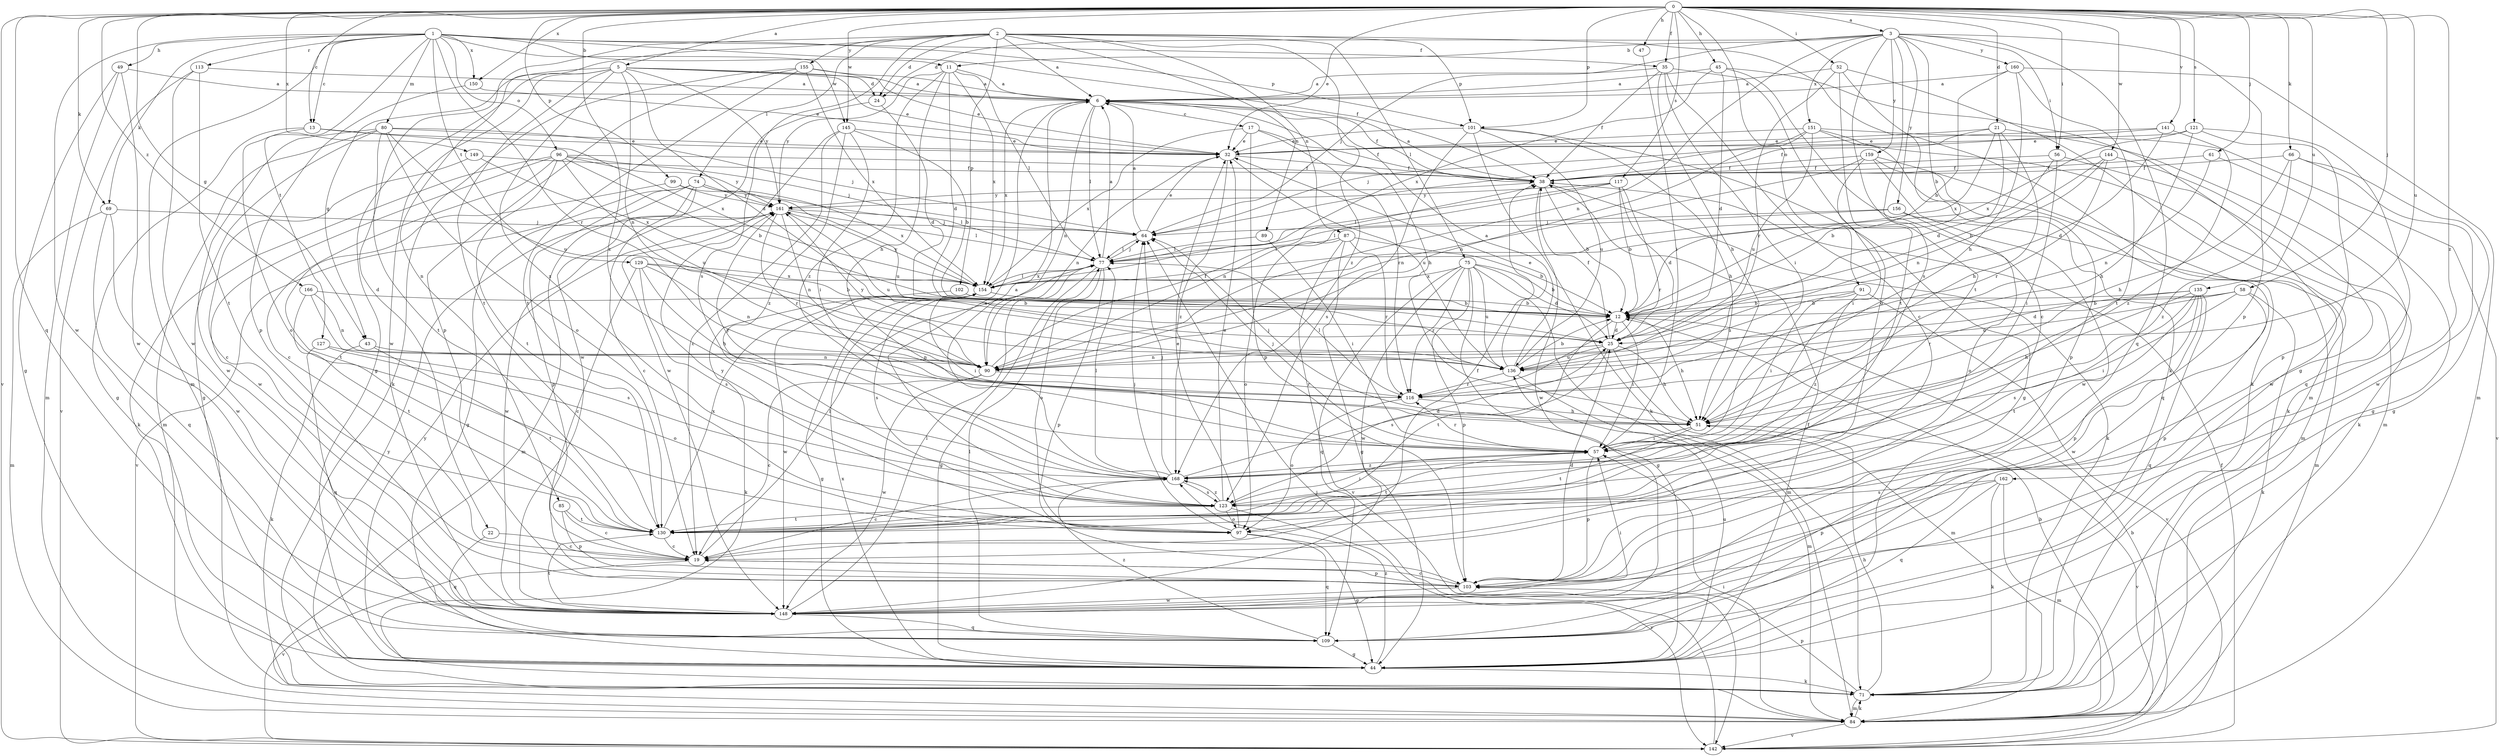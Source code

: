 strict digraph  {
0;
1;
2;
3;
5;
6;
11;
12;
13;
17;
19;
21;
22;
24;
25;
32;
35;
38;
43;
44;
45;
47;
49;
51;
52;
56;
57;
58;
61;
64;
66;
69;
71;
74;
75;
77;
80;
84;
85;
87;
89;
90;
91;
96;
97;
99;
101;
102;
103;
109;
113;
116;
117;
121;
123;
127;
129;
130;
135;
136;
141;
142;
144;
145;
148;
149;
150;
151;
154;
155;
156;
159;
160;
161;
162;
166;
168;
0 -> 3  [label=a];
0 -> 5  [label=a];
0 -> 13  [label=c];
0 -> 21  [label=d];
0 -> 32  [label=e];
0 -> 35  [label=f];
0 -> 43  [label=g];
0 -> 45  [label=h];
0 -> 47  [label=h];
0 -> 52  [label=i];
0 -> 56  [label=i];
0 -> 58  [label=j];
0 -> 61  [label=j];
0 -> 66  [label=k];
0 -> 69  [label=k];
0 -> 91  [label=o];
0 -> 99  [label=p];
0 -> 101  [label=p];
0 -> 109  [label=q];
0 -> 117  [label=s];
0 -> 121  [label=s];
0 -> 135  [label=u];
0 -> 136  [label=u];
0 -> 141  [label=v];
0 -> 142  [label=v];
0 -> 144  [label=w];
0 -> 145  [label=w];
0 -> 149  [label=x];
0 -> 150  [label=x];
0 -> 162  [label=z];
0 -> 166  [label=z];
0 -> 168  [label=z];
1 -> 11  [label=b];
1 -> 13  [label=c];
1 -> 35  [label=f];
1 -> 38  [label=f];
1 -> 49  [label=h];
1 -> 69  [label=k];
1 -> 80  [label=m];
1 -> 84  [label=m];
1 -> 96  [label=o];
1 -> 101  [label=p];
1 -> 113  [label=r];
1 -> 116  [label=r];
1 -> 127  [label=t];
1 -> 129  [label=t];
1 -> 145  [label=w];
1 -> 148  [label=w];
1 -> 150  [label=x];
2 -> 6  [label=a];
2 -> 22  [label=d];
2 -> 24  [label=d];
2 -> 71  [label=k];
2 -> 74  [label=l];
2 -> 75  [label=l];
2 -> 85  [label=n];
2 -> 87  [label=n];
2 -> 89  [label=n];
2 -> 101  [label=p];
2 -> 102  [label=p];
2 -> 123  [label=s];
2 -> 155  [label=y];
2 -> 168  [label=z];
3 -> 11  [label=b];
3 -> 12  [label=b];
3 -> 24  [label=d];
3 -> 56  [label=i];
3 -> 64  [label=j];
3 -> 90  [label=n];
3 -> 103  [label=p];
3 -> 109  [label=q];
3 -> 123  [label=s];
3 -> 130  [label=t];
3 -> 151  [label=x];
3 -> 156  [label=y];
3 -> 159  [label=y];
3 -> 160  [label=y];
5 -> 6  [label=a];
5 -> 24  [label=d];
5 -> 25  [label=d];
5 -> 32  [label=e];
5 -> 43  [label=g];
5 -> 44  [label=g];
5 -> 90  [label=n];
5 -> 130  [label=t];
5 -> 148  [label=w];
5 -> 161  [label=y];
5 -> 168  [label=z];
6 -> 17  [label=c];
6 -> 38  [label=f];
6 -> 51  [label=h];
6 -> 77  [label=l];
6 -> 90  [label=n];
6 -> 123  [label=s];
6 -> 154  [label=x];
11 -> 6  [label=a];
11 -> 25  [label=d];
11 -> 51  [label=h];
11 -> 77  [label=l];
11 -> 154  [label=x];
11 -> 161  [label=y];
11 -> 168  [label=z];
12 -> 25  [label=d];
12 -> 51  [label=h];
12 -> 57  [label=i];
12 -> 130  [label=t];
13 -> 32  [label=e];
13 -> 44  [label=g];
13 -> 97  [label=o];
13 -> 154  [label=x];
17 -> 32  [label=e];
17 -> 38  [label=f];
17 -> 103  [label=p];
17 -> 116  [label=r];
17 -> 154  [label=x];
19 -> 38  [label=f];
19 -> 77  [label=l];
19 -> 103  [label=p];
19 -> 142  [label=v];
21 -> 25  [label=d];
21 -> 32  [label=e];
21 -> 51  [label=h];
21 -> 64  [label=j];
21 -> 71  [label=k];
21 -> 154  [label=x];
22 -> 19  [label=c];
22 -> 109  [label=q];
24 -> 25  [label=d];
24 -> 148  [label=w];
25 -> 38  [label=f];
25 -> 51  [label=h];
25 -> 84  [label=m];
25 -> 90  [label=n];
25 -> 123  [label=s];
25 -> 136  [label=u];
32 -> 38  [label=f];
32 -> 90  [label=n];
32 -> 136  [label=u];
32 -> 168  [label=z];
35 -> 6  [label=a];
35 -> 19  [label=c];
35 -> 38  [label=f];
35 -> 51  [label=h];
35 -> 57  [label=i];
35 -> 97  [label=o];
38 -> 6  [label=a];
38 -> 12  [label=b];
38 -> 71  [label=k];
38 -> 148  [label=w];
38 -> 161  [label=y];
43 -> 71  [label=k];
43 -> 90  [label=n];
43 -> 130  [label=t];
44 -> 38  [label=f];
44 -> 71  [label=k];
44 -> 136  [label=u];
44 -> 154  [label=x];
44 -> 161  [label=y];
44 -> 168  [label=z];
45 -> 6  [label=a];
45 -> 19  [label=c];
45 -> 25  [label=d];
45 -> 44  [label=g];
45 -> 154  [label=x];
47 -> 57  [label=i];
49 -> 6  [label=a];
49 -> 44  [label=g];
49 -> 84  [label=m];
49 -> 148  [label=w];
51 -> 57  [label=i];
51 -> 64  [label=j];
51 -> 130  [label=t];
51 -> 142  [label=v];
52 -> 6  [label=a];
52 -> 71  [label=k];
52 -> 84  [label=m];
52 -> 116  [label=r];
52 -> 130  [label=t];
56 -> 12  [label=b];
56 -> 38  [label=f];
56 -> 57  [label=i];
56 -> 71  [label=k];
57 -> 64  [label=j];
57 -> 103  [label=p];
57 -> 116  [label=r];
57 -> 130  [label=t];
57 -> 161  [label=y];
57 -> 168  [label=z];
58 -> 12  [label=b];
58 -> 25  [label=d];
58 -> 57  [label=i];
58 -> 71  [label=k];
58 -> 103  [label=p];
58 -> 136  [label=u];
61 -> 38  [label=f];
61 -> 44  [label=g];
61 -> 90  [label=n];
64 -> 6  [label=a];
64 -> 32  [label=e];
64 -> 77  [label=l];
66 -> 38  [label=f];
66 -> 44  [label=g];
66 -> 51  [label=h];
66 -> 148  [label=w];
66 -> 168  [label=z];
69 -> 64  [label=j];
69 -> 84  [label=m];
69 -> 109  [label=q];
69 -> 148  [label=w];
71 -> 51  [label=h];
71 -> 84  [label=m];
71 -> 103  [label=p];
71 -> 161  [label=y];
74 -> 19  [label=c];
74 -> 44  [label=g];
74 -> 84  [label=m];
74 -> 103  [label=p];
74 -> 136  [label=u];
74 -> 142  [label=v];
74 -> 154  [label=x];
74 -> 161  [label=y];
75 -> 12  [label=b];
75 -> 25  [label=d];
75 -> 44  [label=g];
75 -> 84  [label=m];
75 -> 103  [label=p];
75 -> 109  [label=q];
75 -> 116  [label=r];
75 -> 136  [label=u];
75 -> 148  [label=w];
75 -> 154  [label=x];
77 -> 6  [label=a];
77 -> 44  [label=g];
77 -> 64  [label=j];
77 -> 97  [label=o];
77 -> 103  [label=p];
77 -> 154  [label=x];
80 -> 32  [label=e];
80 -> 44  [label=g];
80 -> 64  [label=j];
80 -> 84  [label=m];
80 -> 97  [label=o];
80 -> 130  [label=t];
80 -> 136  [label=u];
80 -> 148  [label=w];
84 -> 12  [label=b];
84 -> 57  [label=i];
84 -> 71  [label=k];
84 -> 142  [label=v];
85 -> 19  [label=c];
85 -> 103  [label=p];
85 -> 130  [label=t];
87 -> 12  [label=b];
87 -> 44  [label=g];
87 -> 77  [label=l];
87 -> 97  [label=o];
87 -> 116  [label=r];
87 -> 142  [label=v];
89 -> 57  [label=i];
89 -> 77  [label=l];
90 -> 19  [label=c];
90 -> 38  [label=f];
90 -> 116  [label=r];
90 -> 148  [label=w];
90 -> 161  [label=y];
91 -> 12  [label=b];
91 -> 57  [label=i];
91 -> 136  [label=u];
91 -> 142  [label=v];
91 -> 168  [label=z];
96 -> 12  [label=b];
96 -> 19  [label=c];
96 -> 38  [label=f];
96 -> 64  [label=j];
96 -> 71  [label=k];
96 -> 130  [label=t];
96 -> 136  [label=u];
96 -> 148  [label=w];
96 -> 161  [label=y];
97 -> 32  [label=e];
97 -> 44  [label=g];
97 -> 64  [label=j];
97 -> 109  [label=q];
97 -> 161  [label=y];
99 -> 77  [label=l];
99 -> 130  [label=t];
99 -> 161  [label=y];
101 -> 32  [label=e];
101 -> 44  [label=g];
101 -> 51  [label=h];
101 -> 71  [label=k];
101 -> 123  [label=s];
101 -> 136  [label=u];
102 -> 12  [label=b];
102 -> 71  [label=k];
103 -> 19  [label=c];
103 -> 25  [label=d];
103 -> 148  [label=w];
109 -> 44  [label=g];
109 -> 77  [label=l];
109 -> 168  [label=z];
113 -> 6  [label=a];
113 -> 130  [label=t];
113 -> 142  [label=v];
113 -> 148  [label=w];
116 -> 51  [label=h];
116 -> 77  [label=l];
116 -> 97  [label=o];
117 -> 12  [label=b];
117 -> 25  [label=d];
117 -> 77  [label=l];
117 -> 90  [label=n];
117 -> 116  [label=r];
117 -> 161  [label=y];
121 -> 32  [label=e];
121 -> 51  [label=h];
121 -> 103  [label=p];
121 -> 109  [label=q];
121 -> 154  [label=x];
123 -> 32  [label=e];
123 -> 57  [label=i];
123 -> 97  [label=o];
123 -> 130  [label=t];
123 -> 142  [label=v];
123 -> 168  [label=z];
127 -> 90  [label=n];
127 -> 97  [label=o];
127 -> 109  [label=q];
129 -> 12  [label=b];
129 -> 19  [label=c];
129 -> 51  [label=h];
129 -> 90  [label=n];
129 -> 123  [label=s];
129 -> 154  [label=x];
130 -> 19  [label=c];
130 -> 154  [label=x];
135 -> 12  [label=b];
135 -> 51  [label=h];
135 -> 103  [label=p];
135 -> 109  [label=q];
135 -> 116  [label=r];
135 -> 123  [label=s];
135 -> 130  [label=t];
135 -> 148  [label=w];
136 -> 6  [label=a];
136 -> 12  [label=b];
136 -> 32  [label=e];
136 -> 84  [label=m];
136 -> 116  [label=r];
141 -> 25  [label=d];
141 -> 32  [label=e];
141 -> 38  [label=f];
141 -> 168  [label=z];
142 -> 12  [label=b];
142 -> 38  [label=f];
142 -> 64  [label=j];
144 -> 12  [label=b];
144 -> 38  [label=f];
144 -> 90  [label=n];
144 -> 116  [label=r];
144 -> 148  [label=w];
145 -> 12  [label=b];
145 -> 19  [label=c];
145 -> 32  [label=e];
145 -> 57  [label=i];
145 -> 148  [label=w];
145 -> 168  [label=z];
148 -> 57  [label=i];
148 -> 77  [label=l];
148 -> 109  [label=q];
148 -> 130  [label=t];
149 -> 19  [label=c];
149 -> 38  [label=f];
149 -> 154  [label=x];
150 -> 32  [label=e];
150 -> 103  [label=p];
151 -> 32  [label=e];
151 -> 64  [label=j];
151 -> 84  [label=m];
151 -> 90  [label=n];
151 -> 103  [label=p];
151 -> 136  [label=u];
151 -> 142  [label=v];
154 -> 12  [label=b];
154 -> 44  [label=g];
154 -> 57  [label=i];
154 -> 77  [label=l];
154 -> 123  [label=s];
154 -> 148  [label=w];
154 -> 161  [label=y];
155 -> 6  [label=a];
155 -> 32  [label=e];
155 -> 71  [label=k];
155 -> 103  [label=p];
155 -> 130  [label=t];
155 -> 154  [label=x];
156 -> 64  [label=j];
156 -> 77  [label=l];
156 -> 84  [label=m];
156 -> 97  [label=o];
159 -> 38  [label=f];
159 -> 57  [label=i];
159 -> 84  [label=m];
159 -> 90  [label=n];
159 -> 109  [label=q];
159 -> 148  [label=w];
160 -> 6  [label=a];
160 -> 12  [label=b];
160 -> 51  [label=h];
160 -> 84  [label=m];
160 -> 130  [label=t];
161 -> 64  [label=j];
161 -> 77  [label=l];
161 -> 90  [label=n];
161 -> 116  [label=r];
161 -> 136  [label=u];
161 -> 148  [label=w];
162 -> 71  [label=k];
162 -> 84  [label=m];
162 -> 103  [label=p];
162 -> 109  [label=q];
162 -> 123  [label=s];
166 -> 12  [label=b];
166 -> 90  [label=n];
166 -> 123  [label=s];
166 -> 130  [label=t];
168 -> 6  [label=a];
168 -> 19  [label=c];
168 -> 25  [label=d];
168 -> 64  [label=j];
168 -> 77  [label=l];
168 -> 123  [label=s];
}
